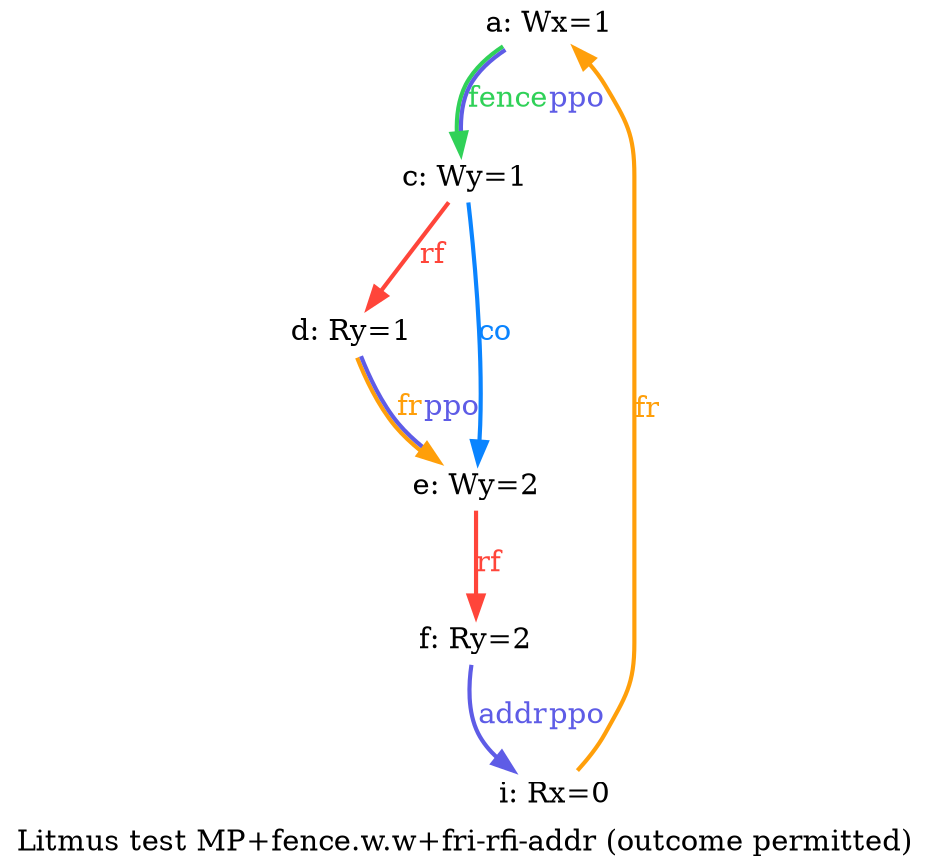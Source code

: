 digraph G {

splines=spline;
pad="0.000000";
label="Litmus test MP+fence.w.w+fri-rfi-addr (outcome permitted)"

/* the unlocked events */
eiid0 [label="a: Wx=1", shape="none", fontsize=14, pos="2.000000,3.150000!", fixedsize="false", height="0.222222", width="1.111112"];
eiid1 [label="c: Wy=1", shape="none", fontsize=14, pos="2.000000,2.100000!", fixedsize="false", height="0.222222", width="1.111112"];
eiid2 [label="d: Ry=1", shape="none", fontsize=14, pos="5.000000,3.150000!", fixedsize="false", height="0.222222", width="1.111112"];
eiid3 [label="e: Wy=2", shape="none", fontsize=14, pos="5.000000,2.100000!", fixedsize="false", height="0.222222", width="1.111112"];
eiid4 [label="f: Ry=2", shape="none", fontsize=14, pos="5.000000,1.050000!", fixedsize="false", height="0.222222", width="1.111112"];
eiid5 [label="i: Rx=0", shape="none", fontsize=14, pos="5.000000,0.000000!", fixedsize="false", height="0.222222", width="1.111112"];

/* the intra_causality_data edges */


/* the intra_causality_control edges */

/* the poi edges */
/* the rfmap edges */


/* The viewed-before edges */
eiid0 -> eiid1 [label=<<font color="#30D158">fence</font><font color="#5E5CE6">ppo</font>>, color="#30D158:#5E5CE6", fontsize=14, penwidth="2.000000", arrowsize="1.000000"];
eiid1 -> eiid2 [label=<<font color="#FF453A">rf</font>>, color="#FF453A", fontsize=14, penwidth="2.000000", arrowsize="1.000000"];
eiid1 -> eiid3 [label=<<font color="#0A84FF">co</font>>, color="#0A84FF", fontsize=14, penwidth="2.000000", arrowsize="1.000000"];
eiid2 -> eiid3 [label=<<font color="#FF9F0A">fr</font><font color="#5E5CE6">ppo</font>>, color="#FF9F0A:#5E5CE6", fontsize=14, penwidth="2.000000", arrowsize="1.000000"];
eiid3 -> eiid4 [label=<<font color="#FF453A">rf</font>>, color="#FF453A", fontsize=14, penwidth="2.000000", arrowsize="1.000000"];
eiid4 -> eiid5 [label=<<font color="#5E5CE6">addr</font><font color="#5E5CE6">ppo</font>>, color="#5E5CE6", fontsize=14, penwidth="2.000000", arrowsize="1.000000"];
eiid5 -> eiid0 [label=<<font color="#FF9F0A">fr</font>>, color="#FF9F0A", fontsize=14, penwidth="2.000000", arrowsize="1.000000"];
}
